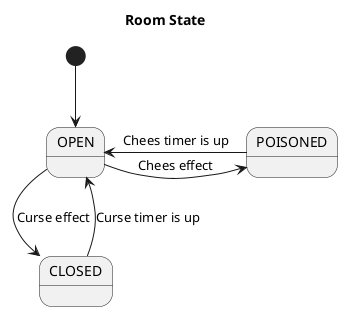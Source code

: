 @startuml
title Room State



/'     OPEN : Doors Visibel
    CLOSED : No doors
    POISONED : Stuns players '/

    [*] --> OPEN
    CLOSED -up-> OPEN : Curse timer is up
    OPEN -> CLOSED : Curse effect
    OPEN -> POISONED : Chees effect
    OPEN <- POISONED : Chees timer is up

    

@enduml